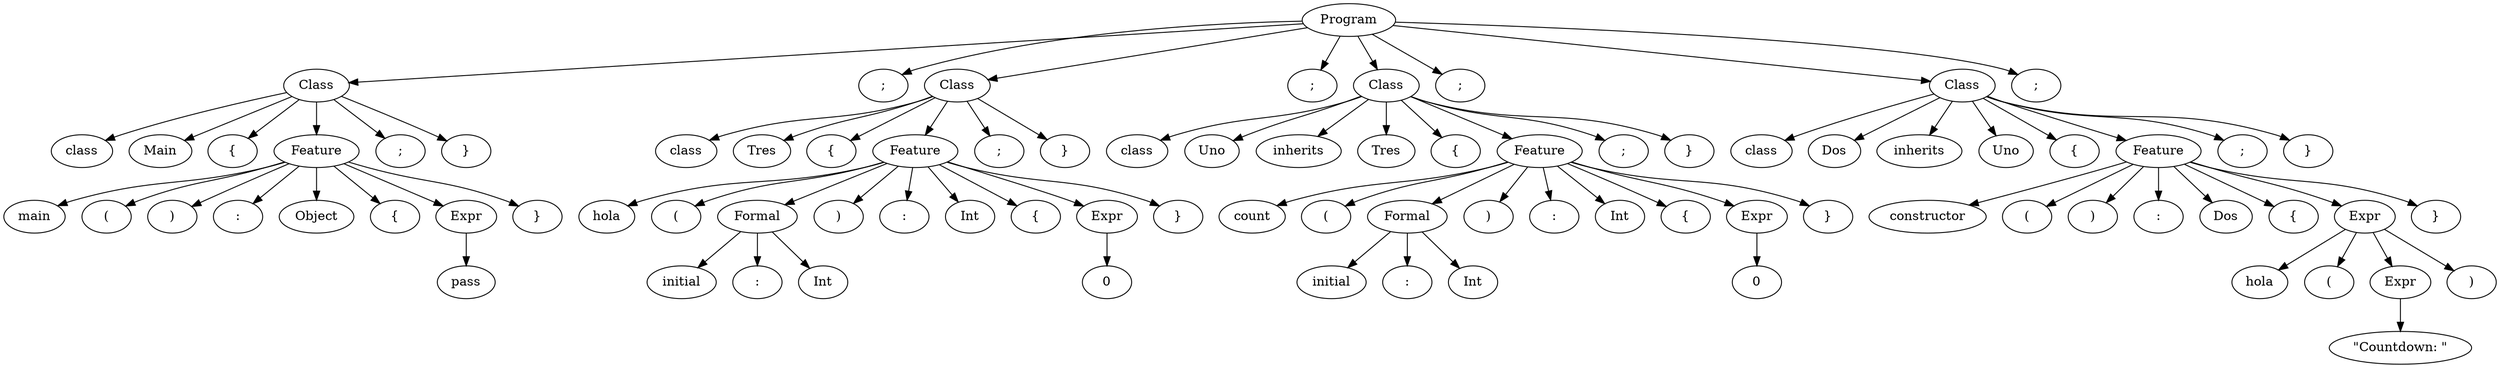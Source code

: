 digraph {
	0 [label=Program]
	0 -> 1
	1 [label=Class]
	1 -> 2
	2 [label=class]
	1 -> 3
	3 [label=Main]
	1 -> 4
	4 [label="{"]
	1 -> 5
	5 [label=Feature]
	5 -> 6
	6 [label=main]
	5 -> 7
	7 [label="("]
	5 -> 8
	8 [label=")"]
	5 -> 9
	9 [label=":"]
	5 -> 10
	10 [label=Object]
	5 -> 11
	11 [label="{"]
	5 -> 12
	12 [label=Expr]
	12 -> 13
	13 [label=pass]
	5 -> 14
	14 [label="}"]
	1 -> 15
	15 [label=";"]
	1 -> 16
	16 [label="}"]
	0 -> 17
	17 [label=";"]
	0 -> 18
	18 [label=Class]
	18 -> 19
	19 [label=class]
	18 -> 20
	20 [label=Tres]
	18 -> 21
	21 [label="{"]
	18 -> 22
	22 [label=Feature]
	22 -> 23
	23 [label=hola]
	22 -> 24
	24 [label="("]
	22 -> 25
	25 [label=Formal]
	25 -> 26
	26 [label=initial]
	25 -> 27
	27 [label=":"]
	25 -> 28
	28 [label=Int]
	22 -> 29
	29 [label=")"]
	22 -> 30
	30 [label=":"]
	22 -> 31
	31 [label=Int]
	22 -> 32
	32 [label="{"]
	22 -> 33
	33 [label=Expr]
	33 -> 34
	34 [label=0]
	22 -> 35
	35 [label="}"]
	18 -> 36
	36 [label=";"]
	18 -> 37
	37 [label="}"]
	0 -> 38
	38 [label=";"]
	0 -> 39
	39 [label=Class]
	39 -> 40
	40 [label=class]
	39 -> 41
	41 [label=Uno]
	39 -> 42
	42 [label=inherits]
	39 -> 43
	43 [label=Tres]
	39 -> 44
	44 [label="{"]
	39 -> 45
	45 [label=Feature]
	45 -> 46
	46 [label=count]
	45 -> 47
	47 [label="("]
	45 -> 48
	48 [label=Formal]
	48 -> 49
	49 [label=initial]
	48 -> 50
	50 [label=":"]
	48 -> 51
	51 [label=Int]
	45 -> 52
	52 [label=")"]
	45 -> 53
	53 [label=":"]
	45 -> 54
	54 [label=Int]
	45 -> 55
	55 [label="{"]
	45 -> 56
	56 [label=Expr]
	56 -> 57
	57 [label=0]
	45 -> 58
	58 [label="}"]
	39 -> 59
	59 [label=";"]
	39 -> 60
	60 [label="}"]
	0 -> 61
	61 [label=";"]
	0 -> 62
	62 [label=Class]
	62 -> 63
	63 [label=class]
	62 -> 64
	64 [label=Dos]
	62 -> 65
	65 [label=inherits]
	62 -> 66
	66 [label=Uno]
	62 -> 67
	67 [label="{"]
	62 -> 68
	68 [label=Feature]
	68 -> 69
	69 [label=constructor]
	68 -> 70
	70 [label="("]
	68 -> 71
	71 [label=")"]
	68 -> 72
	72 [label=":"]
	68 -> 73
	73 [label=Dos]
	68 -> 74
	74 [label="{"]
	68 -> 75
	75 [label=Expr]
	75 -> 76
	76 [label=hola]
	75 -> 77
	77 [label="("]
	75 -> 78
	78 [label=Expr]
	78 -> 79
	79 [label="\"Countdown: \""]
	75 -> 80
	80 [label=")"]
	68 -> 81
	81 [label="}"]
	62 -> 82
	82 [label=";"]
	62 -> 83
	83 [label="}"]
	0 -> 84
	84 [label=";"]
}
